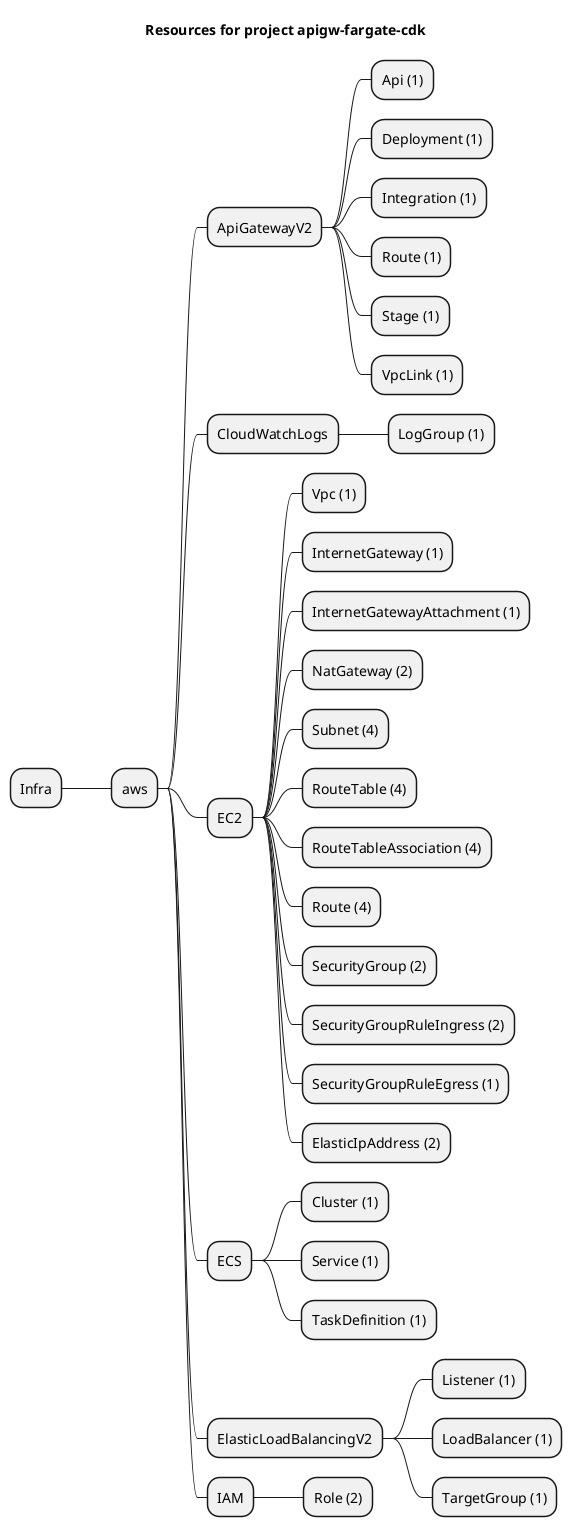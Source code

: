 @startmindmap
title Resources for project apigw-fargate-cdk
skinparam monochrome true
+ Infra
++ aws
+++ ApiGatewayV2
++++ Api (1)
++++ Deployment (1)
++++ Integration (1)
++++ Route (1)
++++ Stage (1)
++++ VpcLink (1)
+++ CloudWatchLogs
++++ LogGroup (1)
+++ EC2
++++ Vpc (1)
++++ InternetGateway (1)
++++ InternetGatewayAttachment (1)
++++ NatGateway (2)
++++ Subnet (4)
++++ RouteTable (4)
++++ RouteTableAssociation (4)
++++ Route (4)
++++ SecurityGroup (2)
++++ SecurityGroupRuleIngress (2)
++++ SecurityGroupRuleEgress (1)
++++ ElasticIpAddress (2)
+++ ECS
++++ Cluster (1)
++++ Service (1)
++++ TaskDefinition (1)
+++ ElasticLoadBalancingV2
++++ Listener (1)
++++ LoadBalancer (1)
++++ TargetGroup (1)
+++ IAM
++++ Role (2)
@endmindmap